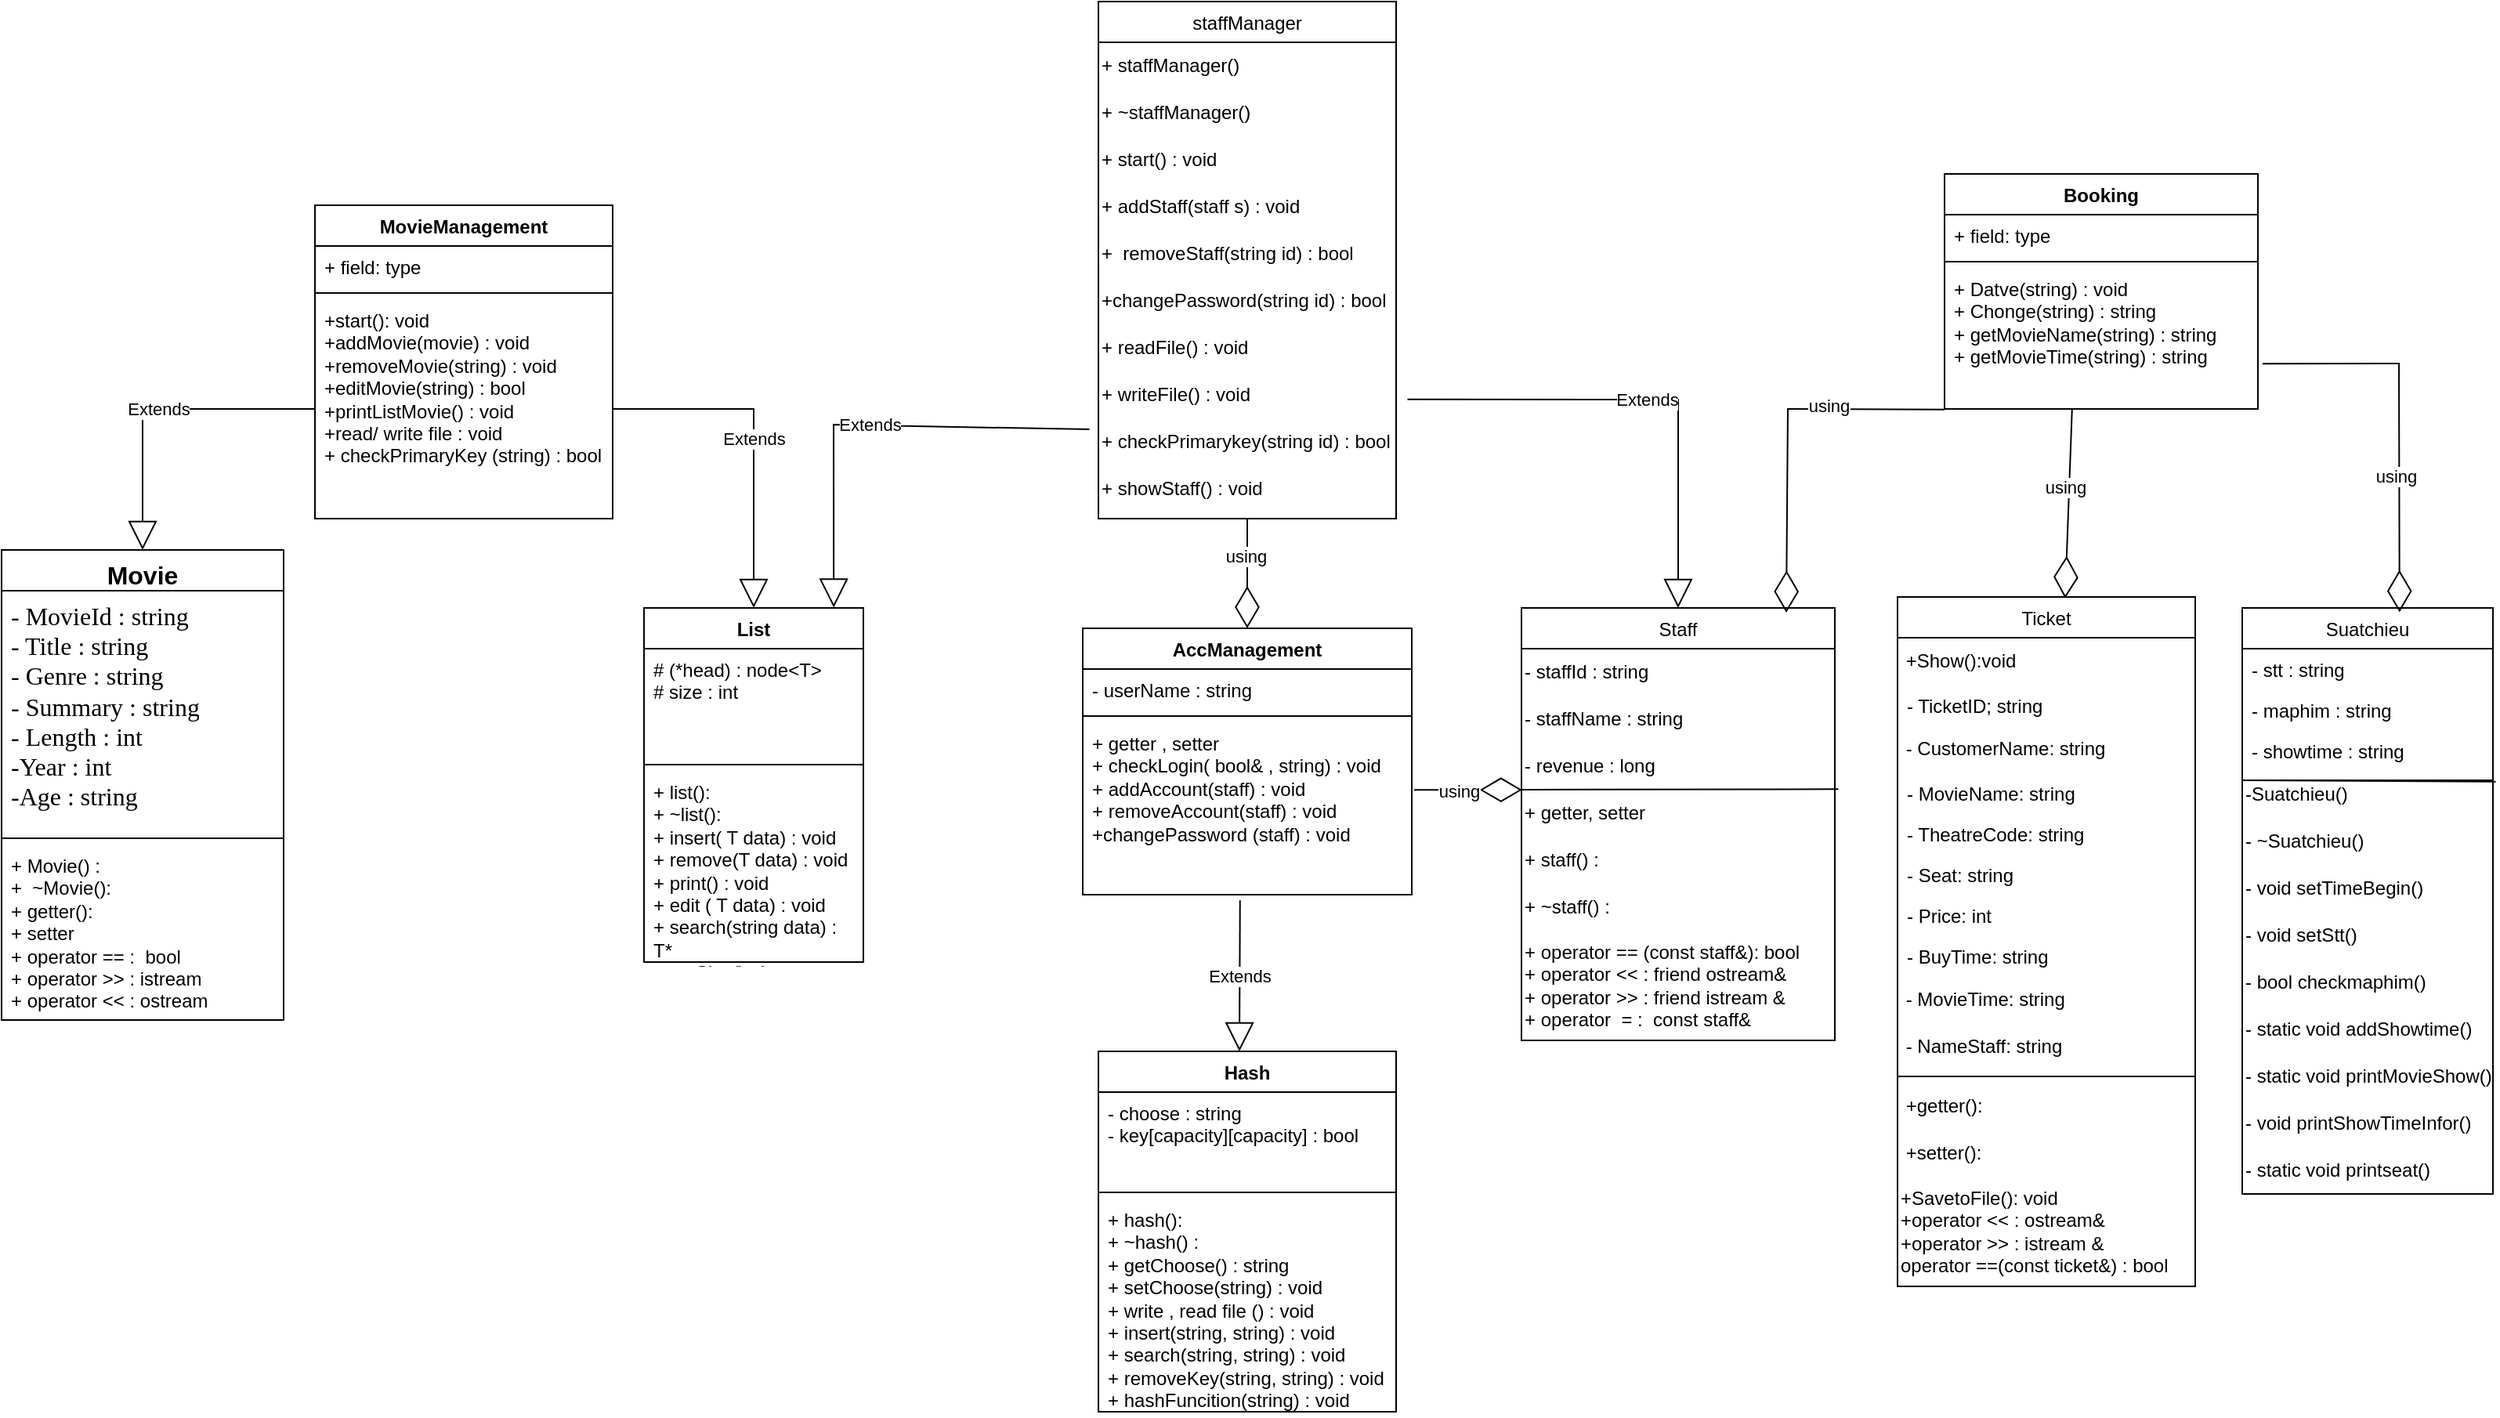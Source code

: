 <mxfile version="22.1.3" type="device">
  <diagram id="byW2A_Ppa4mYDYx2hdw_" name="Page-1">
    <mxGraphModel dx="2278" dy="2068" grid="1" gridSize="10" guides="1" tooltips="1" connect="1" arrows="1" fold="1" page="1" pageScale="1" pageWidth="850" pageHeight="1100" background="none" math="0" shadow="0">
      <root>
        <mxCell id="0" />
        <mxCell id="1" parent="0" />
        <mxCell id="142" value="&lt;font style=&quot;font-size: 16px;&quot;&gt;Movie&lt;/font&gt;" style="swimlane;fontStyle=1;align=center;verticalAlign=top;childLayout=stackLayout;horizontal=1;startSize=26;horizontalStack=0;resizeParent=1;resizeParentMax=0;resizeLast=0;collapsible=1;marginBottom=0;whiteSpace=wrap;html=1;" parent="1" vertex="1">
          <mxGeometry x="590" y="-440" width="180" height="300" as="geometry" />
        </mxCell>
        <mxCell id="143" value="&lt;font style=&quot;font-size: 16px;&quot;&gt;- MovieId : string&lt;br&gt;- Title : string&lt;br&gt;- Genre : string&lt;br&gt;- Summary : string&lt;br&gt;- Length : int&lt;br&gt;-Year : int&lt;br&gt;-Age : string&lt;br&gt;&lt;br&gt;- Age : int&lt;br&gt;- Years : int&lt;br&gt;&lt;/font&gt;" style="text;strokeColor=none;fillColor=none;align=left;verticalAlign=top;spacingLeft=4;spacingRight=4;overflow=hidden;rotatable=0;points=[[0,0.5],[1,0.5]];portConstraint=eastwest;whiteSpace=wrap;html=1;fontFamily=Times New Roman;" parent="142" vertex="1">
          <mxGeometry y="26" width="180" height="154" as="geometry" />
        </mxCell>
        <mxCell id="144" value="" style="line;strokeWidth=1;fillColor=none;align=left;verticalAlign=middle;spacingTop=-1;spacingLeft=3;spacingRight=3;rotatable=0;labelPosition=right;points=[];portConstraint=eastwest;strokeColor=inherit;" parent="142" vertex="1">
          <mxGeometry y="180" width="180" height="8" as="geometry" />
        </mxCell>
        <mxCell id="145" value="+ Movie() :&lt;br&gt;+&amp;nbsp; ~Movie():&lt;br&gt;+ getter():&lt;br&gt;+ setter&lt;br&gt;+ operator == :&amp;nbsp; bool&lt;br&gt;+ operator &amp;gt;&amp;gt; : istream&lt;br&gt;+ operator &amp;lt;&amp;lt; : ostream" style="text;strokeColor=none;fillColor=none;align=left;verticalAlign=top;spacingLeft=4;spacingRight=4;overflow=hidden;rotatable=0;points=[[0,0.5],[1,0.5]];portConstraint=eastwest;whiteSpace=wrap;html=1;" parent="142" vertex="1">
          <mxGeometry y="188" width="180" height="112" as="geometry" />
        </mxCell>
        <mxCell id="Y8GCnURlwGAP04hNUurw-208" value="MovieManagement" style="swimlane;fontStyle=1;align=center;verticalAlign=top;childLayout=stackLayout;horizontal=1;startSize=26;horizontalStack=0;resizeParent=1;resizeParentMax=0;resizeLast=0;collapsible=1;marginBottom=0;whiteSpace=wrap;html=1;" vertex="1" parent="1">
          <mxGeometry x="790" y="-660" width="190" height="200" as="geometry" />
        </mxCell>
        <mxCell id="Y8GCnURlwGAP04hNUurw-209" value="+ field: type" style="text;strokeColor=none;fillColor=none;align=left;verticalAlign=top;spacingLeft=4;spacingRight=4;overflow=hidden;rotatable=0;points=[[0,0.5],[1,0.5]];portConstraint=eastwest;whiteSpace=wrap;html=1;" vertex="1" parent="Y8GCnURlwGAP04hNUurw-208">
          <mxGeometry y="26" width="190" height="26" as="geometry" />
        </mxCell>
        <mxCell id="Y8GCnURlwGAP04hNUurw-210" value="" style="line;strokeWidth=1;fillColor=none;align=left;verticalAlign=middle;spacingTop=-1;spacingLeft=3;spacingRight=3;rotatable=0;labelPosition=right;points=[];portConstraint=eastwest;strokeColor=inherit;" vertex="1" parent="Y8GCnURlwGAP04hNUurw-208">
          <mxGeometry y="52" width="190" height="8" as="geometry" />
        </mxCell>
        <mxCell id="Y8GCnURlwGAP04hNUurw-211" value="+start(): void&lt;br&gt;+addMovie(movie) : void&lt;br&gt;+removeMovie(string) : void&lt;br&gt;+editMovie(string) : bool&lt;br&gt;+printListMovie() : void&lt;br&gt;+read/ write file : void&lt;br&gt;+ checkPrimaryKey (string) : bool" style="text;strokeColor=none;fillColor=none;align=left;verticalAlign=top;spacingLeft=4;spacingRight=4;overflow=hidden;rotatable=0;points=[[0,0.5],[1,0.5]];portConstraint=eastwest;whiteSpace=wrap;html=1;" vertex="1" parent="Y8GCnURlwGAP04hNUurw-208">
          <mxGeometry y="60" width="190" height="140" as="geometry" />
        </mxCell>
        <mxCell id="Y8GCnURlwGAP04hNUurw-212" value="List" style="swimlane;fontStyle=1;align=center;verticalAlign=top;childLayout=stackLayout;horizontal=1;startSize=26;horizontalStack=0;resizeParent=1;resizeParentMax=0;resizeLast=0;collapsible=1;marginBottom=0;whiteSpace=wrap;html=1;" vertex="1" parent="1">
          <mxGeometry x="1000" y="-403" width="140" height="226" as="geometry" />
        </mxCell>
        <mxCell id="Y8GCnURlwGAP04hNUurw-213" value="# (*head) : node&amp;lt;T&amp;gt;&lt;br&gt;# size : int" style="text;strokeColor=none;fillColor=none;align=left;verticalAlign=top;spacingLeft=4;spacingRight=4;overflow=hidden;rotatable=0;points=[[0,0.5],[1,0.5]];portConstraint=eastwest;whiteSpace=wrap;html=1;" vertex="1" parent="Y8GCnURlwGAP04hNUurw-212">
          <mxGeometry y="26" width="140" height="70" as="geometry" />
        </mxCell>
        <mxCell id="Y8GCnURlwGAP04hNUurw-214" value="" style="line;strokeWidth=1;fillColor=none;align=left;verticalAlign=middle;spacingTop=-1;spacingLeft=3;spacingRight=3;rotatable=0;labelPosition=right;points=[];portConstraint=eastwest;strokeColor=inherit;" vertex="1" parent="Y8GCnURlwGAP04hNUurw-212">
          <mxGeometry y="96" width="140" height="8" as="geometry" />
        </mxCell>
        <mxCell id="Y8GCnURlwGAP04hNUurw-215" value="+ list():&lt;br&gt;+ ~list():&lt;br&gt;+ insert( T data) : void&lt;br&gt;+ remove(T data) : void&lt;br&gt;+ print() : void&lt;br&gt;+ edit ( T data) : void&lt;br&gt;+ search(string data) : T*&lt;br&gt;+ getSize() : int" style="text;strokeColor=none;fillColor=none;align=left;verticalAlign=top;spacingLeft=4;spacingRight=4;overflow=hidden;rotatable=0;points=[[0,0.5],[1,0.5]];portConstraint=eastwest;whiteSpace=wrap;html=1;" vertex="1" parent="Y8GCnURlwGAP04hNUurw-212">
          <mxGeometry y="104" width="140" height="122" as="geometry" />
        </mxCell>
        <mxCell id="Y8GCnURlwGAP04hNUurw-216" value="staffManager" style="swimlane;fontStyle=0;align=center;verticalAlign=top;childLayout=stackLayout;horizontal=1;startSize=26;horizontalStack=0;resizeParent=1;resizeLast=0;collapsible=1;marginBottom=0;rounded=0;shadow=0;strokeWidth=1;" vertex="1" parent="1">
          <mxGeometry x="1290" y="-790" width="190" height="330" as="geometry">
            <mxRectangle x="340" y="380" width="170" height="26" as="alternateBounds" />
          </mxGeometry>
        </mxCell>
        <mxCell id="Y8GCnURlwGAP04hNUurw-217" value="+ staffManager()" style="text;html=1;align=left;verticalAlign=middle;resizable=0;points=[];autosize=1;strokeColor=none;fillColor=none;" vertex="1" parent="Y8GCnURlwGAP04hNUurw-216">
          <mxGeometry y="26" width="190" height="30" as="geometry" />
        </mxCell>
        <mxCell id="Y8GCnURlwGAP04hNUurw-218" value="+ ~staffManager()" style="text;html=1;align=left;verticalAlign=middle;resizable=0;points=[];autosize=1;strokeColor=none;fillColor=none;" vertex="1" parent="Y8GCnURlwGAP04hNUurw-216">
          <mxGeometry y="56" width="190" height="30" as="geometry" />
        </mxCell>
        <mxCell id="Y8GCnURlwGAP04hNUurw-219" value="+ start() : void" style="text;html=1;align=left;verticalAlign=middle;resizable=0;points=[];autosize=1;strokeColor=none;fillColor=none;" vertex="1" parent="Y8GCnURlwGAP04hNUurw-216">
          <mxGeometry y="86" width="190" height="30" as="geometry" />
        </mxCell>
        <mxCell id="Y8GCnURlwGAP04hNUurw-220" value="+ addStaff(staff s) : void&amp;nbsp;&lt;br&gt;" style="text;html=1;align=left;verticalAlign=middle;resizable=0;points=[];autosize=1;strokeColor=none;fillColor=none;" vertex="1" parent="Y8GCnURlwGAP04hNUurw-216">
          <mxGeometry y="116" width="190" height="30" as="geometry" />
        </mxCell>
        <mxCell id="Y8GCnURlwGAP04hNUurw-221" value="+&amp;nbsp; removeStaff(string id) : bool" style="text;html=1;align=left;verticalAlign=middle;resizable=0;points=[];autosize=1;strokeColor=none;fillColor=none;" vertex="1" parent="Y8GCnURlwGAP04hNUurw-216">
          <mxGeometry y="146" width="190" height="30" as="geometry" />
        </mxCell>
        <mxCell id="Y8GCnURlwGAP04hNUurw-222" value="+changePassword(string id) : bool" style="text;html=1;align=left;verticalAlign=middle;resizable=0;points=[];autosize=1;strokeColor=none;fillColor=none;" vertex="1" parent="Y8GCnURlwGAP04hNUurw-216">
          <mxGeometry y="176" width="190" height="30" as="geometry" />
        </mxCell>
        <mxCell id="Y8GCnURlwGAP04hNUurw-223" value="+ readFile() : void" style="text;html=1;align=left;verticalAlign=middle;resizable=0;points=[];autosize=1;strokeColor=none;fillColor=none;" vertex="1" parent="Y8GCnURlwGAP04hNUurw-216">
          <mxGeometry y="206" width="190" height="30" as="geometry" />
        </mxCell>
        <mxCell id="Y8GCnURlwGAP04hNUurw-224" value="+ writeFile() : void" style="text;html=1;align=left;verticalAlign=middle;resizable=0;points=[];autosize=1;strokeColor=none;fillColor=none;" vertex="1" parent="Y8GCnURlwGAP04hNUurw-216">
          <mxGeometry y="236" width="190" height="30" as="geometry" />
        </mxCell>
        <mxCell id="Y8GCnURlwGAP04hNUurw-225" value="+ checkPrimarykey(string id) : bool" style="text;html=1;align=left;verticalAlign=middle;resizable=0;points=[];autosize=1;strokeColor=none;fillColor=none;" vertex="1" parent="Y8GCnURlwGAP04hNUurw-216">
          <mxGeometry y="266" width="190" height="30" as="geometry" />
        </mxCell>
        <mxCell id="Y8GCnURlwGAP04hNUurw-226" value="+ showStaff() : void" style="text;html=1;align=left;verticalAlign=middle;resizable=0;points=[];autosize=1;strokeColor=none;fillColor=none;" vertex="1" parent="Y8GCnURlwGAP04hNUurw-216">
          <mxGeometry y="296" width="190" height="30" as="geometry" />
        </mxCell>
        <mxCell id="Y8GCnURlwGAP04hNUurw-227" value="Extends" style="endArrow=block;endSize=16;endFill=0;html=1;rounded=0;exitX=0;exitY=0.5;exitDx=0;exitDy=0;entryX=0.5;entryY=0;entryDx=0;entryDy=0;" edge="1" parent="1" source="Y8GCnURlwGAP04hNUurw-211" target="142">
          <mxGeometry width="160" relative="1" as="geometry">
            <mxPoint x="1180" y="-390" as="sourcePoint" />
            <mxPoint x="590" y="-530" as="targetPoint" />
            <Array as="points">
              <mxPoint x="680" y="-530" />
            </Array>
          </mxGeometry>
        </mxCell>
        <mxCell id="Y8GCnURlwGAP04hNUurw-228" value="Extends" style="endArrow=block;endSize=16;endFill=0;html=1;rounded=0;entryX=0.5;entryY=0;entryDx=0;entryDy=0;" edge="1" parent="1" target="Y8GCnURlwGAP04hNUurw-212">
          <mxGeometry width="160" relative="1" as="geometry">
            <mxPoint x="980" y="-530" as="sourcePoint" />
            <mxPoint x="1117.5" y="-366" as="targetPoint" />
            <Array as="points">
              <mxPoint x="1070" y="-530" />
            </Array>
          </mxGeometry>
        </mxCell>
        <mxCell id="Y8GCnURlwGAP04hNUurw-229" value="Extends" style="endArrow=block;endSize=16;endFill=0;html=1;rounded=0;entryX=0.865;entryY=-0.001;entryDx=0;entryDy=0;entryPerimeter=0;exitX=-0.03;exitY=1.235;exitDx=0;exitDy=0;exitPerimeter=0;" edge="1" parent="1" source="Y8GCnURlwGAP04hNUurw-224" target="Y8GCnURlwGAP04hNUurw-212">
          <mxGeometry width="160" relative="1" as="geometry">
            <mxPoint x="1182" y="-530" as="sourcePoint" />
            <mxPoint x="1280" y="-530" as="targetPoint" />
            <Array as="points">
              <mxPoint x="1121" y="-520" />
            </Array>
          </mxGeometry>
        </mxCell>
        <mxCell id="Y8GCnURlwGAP04hNUurw-230" value="Staff" style="swimlane;fontStyle=0;align=center;verticalAlign=top;childLayout=stackLayout;horizontal=1;startSize=26;horizontalStack=0;resizeParent=1;resizeLast=0;collapsible=1;marginBottom=0;rounded=0;shadow=0;strokeWidth=1;" vertex="1" parent="1">
          <mxGeometry x="1560" y="-403" width="200" height="276" as="geometry">
            <mxRectangle x="340" y="380" width="170" height="26" as="alternateBounds" />
          </mxGeometry>
        </mxCell>
        <mxCell id="Y8GCnURlwGAP04hNUurw-231" value="- staffId : string" style="text;html=1;align=left;verticalAlign=middle;resizable=0;points=[];autosize=1;strokeColor=none;fillColor=none;" vertex="1" parent="Y8GCnURlwGAP04hNUurw-230">
          <mxGeometry y="26" width="200" height="30" as="geometry" />
        </mxCell>
        <mxCell id="Y8GCnURlwGAP04hNUurw-232" value="" style="endArrow=none;html=1;entryX=1.011;entryY=0.989;entryDx=0;entryDy=0;entryPerimeter=0;" edge="1" parent="Y8GCnURlwGAP04hNUurw-230" target="Y8GCnURlwGAP04hNUurw-234">
          <mxGeometry width="50" height="50" relative="1" as="geometry">
            <mxPoint y="116" as="sourcePoint" />
            <mxPoint x="50" y="66" as="targetPoint" />
          </mxGeometry>
        </mxCell>
        <mxCell id="Y8GCnURlwGAP04hNUurw-233" value="- staffName : string" style="text;html=1;align=left;verticalAlign=middle;resizable=0;points=[];autosize=1;strokeColor=none;fillColor=none;" vertex="1" parent="Y8GCnURlwGAP04hNUurw-230">
          <mxGeometry y="56" width="200" height="30" as="geometry" />
        </mxCell>
        <mxCell id="Y8GCnURlwGAP04hNUurw-234" value="- revenue : long" style="text;html=1;align=left;verticalAlign=middle;resizable=0;points=[];autosize=1;strokeColor=none;fillColor=none;" vertex="1" parent="Y8GCnURlwGAP04hNUurw-230">
          <mxGeometry y="86" width="200" height="30" as="geometry" />
        </mxCell>
        <mxCell id="Y8GCnURlwGAP04hNUurw-235" value="+ getter, setter" style="text;html=1;align=left;verticalAlign=middle;resizable=0;points=[];autosize=1;strokeColor=none;fillColor=none;" vertex="1" parent="Y8GCnURlwGAP04hNUurw-230">
          <mxGeometry y="116" width="200" height="30" as="geometry" />
        </mxCell>
        <mxCell id="Y8GCnURlwGAP04hNUurw-236" value="+ staff() :&amp;nbsp;" style="text;html=1;align=left;verticalAlign=middle;resizable=0;points=[];autosize=1;strokeColor=none;fillColor=none;" vertex="1" parent="Y8GCnURlwGAP04hNUurw-230">
          <mxGeometry y="146" width="200" height="30" as="geometry" />
        </mxCell>
        <mxCell id="Y8GCnURlwGAP04hNUurw-237" value="+ ~staff() :" style="text;html=1;align=left;verticalAlign=middle;resizable=0;points=[];autosize=1;strokeColor=none;fillColor=none;" vertex="1" parent="Y8GCnURlwGAP04hNUurw-230">
          <mxGeometry y="176" width="200" height="30" as="geometry" />
        </mxCell>
        <mxCell id="Y8GCnURlwGAP04hNUurw-238" value="+ operator == (const staff&amp;amp;): bool&lt;br&gt;+ operator &amp;lt;&amp;lt; : friend ostream&amp;amp;&lt;br&gt;+ operator &amp;gt;&amp;gt; : friend istream &amp;amp;&lt;br&gt;+ operator&amp;nbsp; = :&amp;nbsp; const staff&amp;amp;" style="text;html=1;align=left;verticalAlign=middle;resizable=0;points=[];autosize=1;strokeColor=none;fillColor=none;" vertex="1" parent="Y8GCnURlwGAP04hNUurw-230">
          <mxGeometry y="206" width="200" height="70" as="geometry" />
        </mxCell>
        <mxCell id="Y8GCnURlwGAP04hNUurw-239" value="Extends" style="endArrow=block;endSize=16;endFill=0;html=1;rounded=0;entryX=0.5;entryY=0;entryDx=0;entryDy=0;exitX=1.038;exitY=0.594;exitDx=0;exitDy=0;exitPerimeter=0;" edge="1" parent="1" source="Y8GCnURlwGAP04hNUurw-224" target="Y8GCnURlwGAP04hNUurw-230">
          <mxGeometry width="160" relative="1" as="geometry">
            <mxPoint x="1270" y="-430" as="sourcePoint" />
            <mxPoint x="1430" y="-430" as="targetPoint" />
            <Array as="points">
              <mxPoint x="1660" y="-536" />
            </Array>
          </mxGeometry>
        </mxCell>
        <mxCell id="Y8GCnURlwGAP04hNUurw-242" value="" style="endArrow=diamondThin;endFill=0;endSize=24;html=1;rounded=0;exitX=0.5;exitY=1;exitDx=0;exitDy=0;" edge="1" parent="1" source="Y8GCnURlwGAP04hNUurw-216">
          <mxGeometry width="160" relative="1" as="geometry">
            <mxPoint x="1250" y="-430" as="sourcePoint" />
            <mxPoint x="1385" y="-390" as="targetPoint" />
          </mxGeometry>
        </mxCell>
        <mxCell id="Y8GCnURlwGAP04hNUurw-247" value="using" style="edgeLabel;html=1;align=center;verticalAlign=middle;resizable=0;points=[];" vertex="1" connectable="0" parent="Y8GCnURlwGAP04hNUurw-242">
          <mxGeometry x="-0.321" y="-1" relative="1" as="geometry">
            <mxPoint as="offset" />
          </mxGeometry>
        </mxCell>
        <mxCell id="Y8GCnURlwGAP04hNUurw-243" value="AccManagement" style="swimlane;fontStyle=1;align=center;verticalAlign=top;childLayout=stackLayout;horizontal=1;startSize=26;horizontalStack=0;resizeParent=1;resizeParentMax=0;resizeLast=0;collapsible=1;marginBottom=0;whiteSpace=wrap;html=1;" vertex="1" parent="1">
          <mxGeometry x="1280" y="-390" width="210" height="170" as="geometry" />
        </mxCell>
        <mxCell id="Y8GCnURlwGAP04hNUurw-244" value="- userName : string" style="text;strokeColor=none;fillColor=none;align=left;verticalAlign=top;spacingLeft=4;spacingRight=4;overflow=hidden;rotatable=0;points=[[0,0.5],[1,0.5]];portConstraint=eastwest;whiteSpace=wrap;html=1;" vertex="1" parent="Y8GCnURlwGAP04hNUurw-243">
          <mxGeometry y="26" width="210" height="26" as="geometry" />
        </mxCell>
        <mxCell id="Y8GCnURlwGAP04hNUurw-245" value="" style="line;strokeWidth=1;fillColor=none;align=left;verticalAlign=middle;spacingTop=-1;spacingLeft=3;spacingRight=3;rotatable=0;labelPosition=right;points=[];portConstraint=eastwest;strokeColor=inherit;" vertex="1" parent="Y8GCnURlwGAP04hNUurw-243">
          <mxGeometry y="52" width="210" height="8" as="geometry" />
        </mxCell>
        <mxCell id="Y8GCnURlwGAP04hNUurw-246" value="+ getter , setter&lt;br&gt;+ checkLogin( bool&amp;amp; , string) : void&lt;br&gt;+ addAccount(staff) : void&lt;br&gt;+ removeAccount(staff) : void&lt;br&gt;+changePassword (staff) : void&amp;nbsp;" style="text;strokeColor=none;fillColor=none;align=left;verticalAlign=top;spacingLeft=4;spacingRight=4;overflow=hidden;rotatable=0;points=[[0,0.5],[1,0.5]];portConstraint=eastwest;whiteSpace=wrap;html=1;" vertex="1" parent="Y8GCnURlwGAP04hNUurw-243">
          <mxGeometry y="60" width="210" height="110" as="geometry" />
        </mxCell>
        <mxCell id="Y8GCnURlwGAP04hNUurw-250" value="" style="endArrow=diamondThin;endFill=0;endSize=24;html=1;rounded=0;entryX=0.002;entryY=0.004;entryDx=0;entryDy=0;entryPerimeter=0;exitX=1.007;exitY=0.392;exitDx=0;exitDy=0;exitPerimeter=0;" edge="1" parent="1" source="Y8GCnURlwGAP04hNUurw-246" target="Y8GCnURlwGAP04hNUurw-235">
          <mxGeometry width="160" relative="1" as="geometry">
            <mxPoint x="1310" y="-390" as="sourcePoint" />
            <mxPoint x="1470" y="-390" as="targetPoint" />
          </mxGeometry>
        </mxCell>
        <mxCell id="Y8GCnURlwGAP04hNUurw-257" value="using" style="edgeLabel;html=1;align=center;verticalAlign=middle;resizable=0;points=[];" vertex="1" connectable="0" parent="Y8GCnURlwGAP04hNUurw-250">
          <mxGeometry x="-0.198" y="-1" relative="1" as="geometry">
            <mxPoint x="1" as="offset" />
          </mxGeometry>
        </mxCell>
        <mxCell id="Y8GCnURlwGAP04hNUurw-251" value="Extends" style="endArrow=block;endSize=16;endFill=0;html=1;rounded=0;exitX=0.478;exitY=1.033;exitDx=0;exitDy=0;exitPerimeter=0;" edge="1" parent="1" source="Y8GCnURlwGAP04hNUurw-246">
          <mxGeometry width="160" relative="1" as="geometry">
            <mxPoint x="1370" y="-210" as="sourcePoint" />
            <mxPoint x="1380" y="-120" as="targetPoint" />
          </mxGeometry>
        </mxCell>
        <mxCell id="Y8GCnURlwGAP04hNUurw-252" value="Hash" style="swimlane;fontStyle=1;align=center;verticalAlign=top;childLayout=stackLayout;horizontal=1;startSize=26;horizontalStack=0;resizeParent=1;resizeParentMax=0;resizeLast=0;collapsible=1;marginBottom=0;whiteSpace=wrap;html=1;" vertex="1" parent="1">
          <mxGeometry x="1290" y="-120" width="190" height="230" as="geometry" />
        </mxCell>
        <mxCell id="Y8GCnURlwGAP04hNUurw-253" value="- choose : string&lt;br&gt;- key[capacity][capacity] : bool" style="text;strokeColor=none;fillColor=none;align=left;verticalAlign=top;spacingLeft=4;spacingRight=4;overflow=hidden;rotatable=0;points=[[0,0.5],[1,0.5]];portConstraint=eastwest;whiteSpace=wrap;html=1;" vertex="1" parent="Y8GCnURlwGAP04hNUurw-252">
          <mxGeometry y="26" width="190" height="60" as="geometry" />
        </mxCell>
        <mxCell id="Y8GCnURlwGAP04hNUurw-254" value="" style="line;strokeWidth=1;fillColor=none;align=left;verticalAlign=middle;spacingTop=-1;spacingLeft=3;spacingRight=3;rotatable=0;labelPosition=right;points=[];portConstraint=eastwest;strokeColor=inherit;" vertex="1" parent="Y8GCnURlwGAP04hNUurw-252">
          <mxGeometry y="86" width="190" height="8" as="geometry" />
        </mxCell>
        <mxCell id="Y8GCnURlwGAP04hNUurw-255" value="+ hash():&lt;br&gt;+ ~hash() :&lt;br&gt;+ getChoose() : string&lt;br&gt;+ setChoose(string) : void&lt;br&gt;+ write , read file () : void&lt;br&gt;+ insert(string, string) : void&lt;br&gt;+ search(string, string) : void&lt;br&gt;+ removeKey(string, string) : void&lt;br&gt;+ hashFuncition(string) : void" style="text;strokeColor=none;fillColor=none;align=left;verticalAlign=top;spacingLeft=4;spacingRight=4;overflow=hidden;rotatable=0;points=[[0,0.5],[1,0.5]];portConstraint=eastwest;whiteSpace=wrap;html=1;" vertex="1" parent="Y8GCnURlwGAP04hNUurw-252">
          <mxGeometry y="94" width="190" height="136" as="geometry" />
        </mxCell>
        <mxCell id="Y8GCnURlwGAP04hNUurw-266" value="Suatchieu" style="swimlane;fontStyle=0;align=center;verticalAlign=top;childLayout=stackLayout;horizontal=1;startSize=26;horizontalStack=0;resizeParent=1;resizeLast=0;collapsible=1;marginBottom=0;rounded=0;shadow=0;strokeWidth=1;" vertex="1" parent="1">
          <mxGeometry x="2020" y="-403" width="160" height="374" as="geometry">
            <mxRectangle x="550" y="140" width="160" height="26" as="alternateBounds" />
          </mxGeometry>
        </mxCell>
        <mxCell id="Y8GCnURlwGAP04hNUurw-267" value="- stt : string" style="text;align=left;verticalAlign=top;spacingLeft=4;spacingRight=4;overflow=hidden;rotatable=0;points=[[0,0.5],[1,0.5]];portConstraint=eastwest;rounded=0;shadow=0;html=0;" vertex="1" parent="Y8GCnURlwGAP04hNUurw-266">
          <mxGeometry y="26" width="160" height="26" as="geometry" />
        </mxCell>
        <mxCell id="Y8GCnURlwGAP04hNUurw-268" value="- maphim : string" style="text;align=left;verticalAlign=top;spacingLeft=4;spacingRight=4;overflow=hidden;rotatable=0;points=[[0,0.5],[1,0.5]];portConstraint=eastwest;" vertex="1" parent="Y8GCnURlwGAP04hNUurw-266">
          <mxGeometry y="52" width="160" height="26" as="geometry" />
        </mxCell>
        <mxCell id="Y8GCnURlwGAP04hNUurw-269" value="" style="endArrow=none;html=1;entryX=1;entryY=0.2;entryDx=0;entryDy=0;entryPerimeter=0;" edge="1" parent="Y8GCnURlwGAP04hNUurw-266" target="Y8GCnURlwGAP04hNUurw-272">
          <mxGeometry width="50" height="50" relative="1" as="geometry">
            <mxPoint y="110" as="sourcePoint" />
            <mxPoint x="50" y="60" as="targetPoint" />
          </mxGeometry>
        </mxCell>
        <mxCell id="Y8GCnURlwGAP04hNUurw-270" value="- showtime : string" style="text;align=left;verticalAlign=top;spacingLeft=4;spacingRight=4;overflow=hidden;rotatable=0;points=[[0,0.5],[1,0.5]];portConstraint=eastwest;rounded=0;shadow=0;html=0;" vertex="1" parent="Y8GCnURlwGAP04hNUurw-266">
          <mxGeometry y="78" width="160" height="26" as="geometry" />
        </mxCell>
        <mxCell id="Y8GCnURlwGAP04hNUurw-271" value="" style="endArrow=none;html=1;entryX=1.011;entryY=0.228;entryDx=0;entryDy=0;entryPerimeter=0;" edge="1" parent="Y8GCnURlwGAP04hNUurw-266" target="Y8GCnURlwGAP04hNUurw-272">
          <mxGeometry width="50" height="50" relative="1" as="geometry">
            <mxPoint y="110" as="sourcePoint" />
            <mxPoint x="182" y="110.34" as="targetPoint" />
          </mxGeometry>
        </mxCell>
        <mxCell id="Y8GCnURlwGAP04hNUurw-272" value="-Suatchieu()" style="text;html=1;align=left;verticalAlign=middle;resizable=0;points=[];autosize=1;strokeColor=none;fillColor=none;" vertex="1" parent="Y8GCnURlwGAP04hNUurw-266">
          <mxGeometry y="104" width="160" height="30" as="geometry" />
        </mxCell>
        <mxCell id="Y8GCnURlwGAP04hNUurw-273" value="- ~Suatchieu()" style="text;html=1;align=left;verticalAlign=middle;resizable=0;points=[];autosize=1;strokeColor=none;fillColor=none;" vertex="1" parent="Y8GCnURlwGAP04hNUurw-266">
          <mxGeometry y="134" width="160" height="30" as="geometry" />
        </mxCell>
        <mxCell id="Y8GCnURlwGAP04hNUurw-274" value="- void setTimeBegin()" style="text;html=1;align=left;verticalAlign=middle;resizable=0;points=[];autosize=1;strokeColor=none;fillColor=none;" vertex="1" parent="Y8GCnURlwGAP04hNUurw-266">
          <mxGeometry y="164" width="160" height="30" as="geometry" />
        </mxCell>
        <mxCell id="Y8GCnURlwGAP04hNUurw-275" value="- void setStt()" style="text;html=1;align=left;verticalAlign=middle;resizable=0;points=[];autosize=1;strokeColor=none;fillColor=none;" vertex="1" parent="Y8GCnURlwGAP04hNUurw-266">
          <mxGeometry y="194" width="160" height="30" as="geometry" />
        </mxCell>
        <mxCell id="Y8GCnURlwGAP04hNUurw-276" value="- bool checkmaphim()" style="text;html=1;align=left;verticalAlign=middle;resizable=0;points=[];autosize=1;strokeColor=none;fillColor=none;" vertex="1" parent="Y8GCnURlwGAP04hNUurw-266">
          <mxGeometry y="224" width="160" height="30" as="geometry" />
        </mxCell>
        <mxCell id="Y8GCnURlwGAP04hNUurw-277" value="- static void addShowtime()" style="text;html=1;align=left;verticalAlign=middle;resizable=0;points=[];autosize=1;strokeColor=none;fillColor=none;" vertex="1" parent="Y8GCnURlwGAP04hNUurw-266">
          <mxGeometry y="254" width="160" height="30" as="geometry" />
        </mxCell>
        <mxCell id="Y8GCnURlwGAP04hNUurw-278" value="- static void printMovieShow()" style="text;html=1;align=left;verticalAlign=middle;resizable=0;points=[];autosize=1;strokeColor=none;fillColor=none;" vertex="1" parent="Y8GCnURlwGAP04hNUurw-266">
          <mxGeometry y="284" width="160" height="30" as="geometry" />
        </mxCell>
        <mxCell id="Y8GCnURlwGAP04hNUurw-279" value="- void printShowTimeInfor()" style="text;html=1;align=left;verticalAlign=middle;resizable=0;points=[];autosize=1;strokeColor=none;fillColor=none;" vertex="1" parent="Y8GCnURlwGAP04hNUurw-266">
          <mxGeometry y="314" width="160" height="30" as="geometry" />
        </mxCell>
        <mxCell id="Y8GCnURlwGAP04hNUurw-280" value="- static void printseat()" style="text;html=1;align=left;verticalAlign=middle;resizable=0;points=[];autosize=1;strokeColor=none;fillColor=none;" vertex="1" parent="Y8GCnURlwGAP04hNUurw-266">
          <mxGeometry y="344" width="160" height="30" as="geometry" />
        </mxCell>
        <mxCell id="Y8GCnURlwGAP04hNUurw-281" value="Booking" style="swimlane;fontStyle=1;align=center;verticalAlign=top;childLayout=stackLayout;horizontal=1;startSize=26;horizontalStack=0;resizeParent=1;resizeParentMax=0;resizeLast=0;collapsible=1;marginBottom=0;whiteSpace=wrap;html=1;" vertex="1" parent="1">
          <mxGeometry x="1830" y="-680" width="200" height="150" as="geometry" />
        </mxCell>
        <mxCell id="Y8GCnURlwGAP04hNUurw-282" value="+ field: type" style="text;strokeColor=none;fillColor=none;align=left;verticalAlign=top;spacingLeft=4;spacingRight=4;overflow=hidden;rotatable=0;points=[[0,0.5],[1,0.5]];portConstraint=eastwest;whiteSpace=wrap;html=1;" vertex="1" parent="Y8GCnURlwGAP04hNUurw-281">
          <mxGeometry y="26" width="200" height="26" as="geometry" />
        </mxCell>
        <mxCell id="Y8GCnURlwGAP04hNUurw-283" value="" style="line;strokeWidth=1;fillColor=none;align=left;verticalAlign=middle;spacingTop=-1;spacingLeft=3;spacingRight=3;rotatable=0;labelPosition=right;points=[];portConstraint=eastwest;strokeColor=inherit;" vertex="1" parent="Y8GCnURlwGAP04hNUurw-281">
          <mxGeometry y="52" width="200" height="8" as="geometry" />
        </mxCell>
        <mxCell id="Y8GCnURlwGAP04hNUurw-284" value="+ Datve(string) : void&lt;br&gt;+ Chonge(string) : string&lt;br&gt;+ getMovieName(string) : string&lt;br&gt;+ getMovieTime(string) : string" style="text;strokeColor=none;fillColor=none;align=left;verticalAlign=top;spacingLeft=4;spacingRight=4;overflow=hidden;rotatable=0;points=[[0,0.5],[1,0.5]];portConstraint=eastwest;whiteSpace=wrap;html=1;" vertex="1" parent="Y8GCnURlwGAP04hNUurw-281">
          <mxGeometry y="60" width="200" height="90" as="geometry" />
        </mxCell>
        <mxCell id="Y8GCnURlwGAP04hNUurw-285" value="Ticket" style="swimlane;fontStyle=0;align=center;verticalAlign=top;childLayout=stackLayout;horizontal=1;startSize=26;horizontalStack=0;resizeParent=1;resizeLast=0;collapsible=1;marginBottom=0;rounded=0;shadow=0;strokeWidth=1;" vertex="1" parent="1">
          <mxGeometry x="1800" y="-410" width="190" height="440" as="geometry">
            <mxRectangle x="550" y="140" width="160" height="26" as="alternateBounds" />
          </mxGeometry>
        </mxCell>
        <mxCell id="Y8GCnURlwGAP04hNUurw-298" value="&amp;nbsp;+Show():void" style="text;html=1;align=left;verticalAlign=middle;resizable=0;points=[];autosize=1;strokeColor=none;fillColor=none;" vertex="1" parent="Y8GCnURlwGAP04hNUurw-285">
          <mxGeometry y="26" width="190" height="30" as="geometry" />
        </mxCell>
        <mxCell id="Y8GCnURlwGAP04hNUurw-286" value="- TicketID; string" style="text;align=left;verticalAlign=top;spacingLeft=4;spacingRight=4;overflow=hidden;rotatable=0;points=[[0,0.5],[1,0.5]];portConstraint=eastwest;rounded=0;shadow=0;html=0;" vertex="1" parent="Y8GCnURlwGAP04hNUurw-285">
          <mxGeometry y="56" width="190" height="26" as="geometry" />
        </mxCell>
        <mxCell id="Y8GCnURlwGAP04hNUurw-287" value="&amp;nbsp;- CustomerName: string" style="text;html=1;align=left;verticalAlign=middle;resizable=0;points=[];autosize=1;strokeColor=none;fillColor=none;" vertex="1" parent="Y8GCnURlwGAP04hNUurw-285">
          <mxGeometry y="82" width="190" height="30" as="geometry" />
        </mxCell>
        <mxCell id="Y8GCnURlwGAP04hNUurw-288" value="- MovieName: string" style="text;align=left;verticalAlign=top;spacingLeft=4;spacingRight=4;overflow=hidden;rotatable=0;points=[[0,0.5],[1,0.5]];portConstraint=eastwest;" vertex="1" parent="Y8GCnURlwGAP04hNUurw-285">
          <mxGeometry y="112" width="190" height="26" as="geometry" />
        </mxCell>
        <mxCell id="Y8GCnURlwGAP04hNUurw-289" value="- TheatreCode: string" style="text;align=left;verticalAlign=top;spacingLeft=4;spacingRight=4;overflow=hidden;rotatable=0;points=[[0,0.5],[1,0.5]];portConstraint=eastwest;rounded=0;shadow=0;html=0;" vertex="1" parent="Y8GCnURlwGAP04hNUurw-285">
          <mxGeometry y="138" width="190" height="26" as="geometry" />
        </mxCell>
        <mxCell id="Y8GCnURlwGAP04hNUurw-290" value="- Seat: string" style="text;align=left;verticalAlign=top;spacingLeft=4;spacingRight=4;overflow=hidden;rotatable=0;points=[[0,0.5],[1,0.5]];portConstraint=eastwest;rounded=0;shadow=0;html=0;" vertex="1" parent="Y8GCnURlwGAP04hNUurw-285">
          <mxGeometry y="164" width="190" height="26" as="geometry" />
        </mxCell>
        <mxCell id="Y8GCnURlwGAP04hNUurw-291" value="- Price: int" style="text;align=left;verticalAlign=top;spacingLeft=4;spacingRight=4;overflow=hidden;rotatable=0;points=[[0,0.5],[1,0.5]];portConstraint=eastwest;" vertex="1" parent="Y8GCnURlwGAP04hNUurw-285">
          <mxGeometry y="190" width="190" height="26" as="geometry" />
        </mxCell>
        <mxCell id="Y8GCnURlwGAP04hNUurw-292" value="- BuyTime: string" style="text;align=left;verticalAlign=top;spacingLeft=4;spacingRight=4;overflow=hidden;rotatable=0;points=[[0,0.5],[1,0.5]];portConstraint=eastwest;" vertex="1" parent="Y8GCnURlwGAP04hNUurw-285">
          <mxGeometry y="216" width="190" height="26" as="geometry" />
        </mxCell>
        <mxCell id="Y8GCnURlwGAP04hNUurw-293" value="&amp;nbsp;- MovieTime: string" style="text;html=1;align=left;verticalAlign=middle;resizable=0;points=[];autosize=1;strokeColor=none;fillColor=none;" vertex="1" parent="Y8GCnURlwGAP04hNUurw-285">
          <mxGeometry y="242" width="190" height="30" as="geometry" />
        </mxCell>
        <mxCell id="Y8GCnURlwGAP04hNUurw-294" value="&amp;nbsp;- NameStaff: string" style="text;html=1;align=left;verticalAlign=middle;resizable=0;points=[];autosize=1;strokeColor=none;fillColor=none;" vertex="1" parent="Y8GCnURlwGAP04hNUurw-285">
          <mxGeometry y="272" width="190" height="30" as="geometry" />
        </mxCell>
        <mxCell id="Y8GCnURlwGAP04hNUurw-295" value="" style="line;html=1;strokeWidth=1;align=left;verticalAlign=middle;spacingTop=-1;spacingLeft=3;spacingRight=3;rotatable=0;labelPosition=right;points=[];portConstraint=eastwest;" vertex="1" parent="Y8GCnURlwGAP04hNUurw-285">
          <mxGeometry y="302" width="190" height="8" as="geometry" />
        </mxCell>
        <mxCell id="Y8GCnURlwGAP04hNUurw-296" value="&amp;nbsp;+getter():" style="text;html=1;align=left;verticalAlign=middle;resizable=0;points=[];autosize=1;strokeColor=none;fillColor=none;" vertex="1" parent="Y8GCnURlwGAP04hNUurw-285">
          <mxGeometry y="310" width="190" height="30" as="geometry" />
        </mxCell>
        <mxCell id="Y8GCnURlwGAP04hNUurw-297" value="&amp;nbsp;+setter():&amp;nbsp;" style="text;html=1;align=left;verticalAlign=middle;resizable=0;points=[];autosize=1;strokeColor=none;fillColor=none;" vertex="1" parent="Y8GCnURlwGAP04hNUurw-285">
          <mxGeometry y="340" width="190" height="30" as="geometry" />
        </mxCell>
        <mxCell id="Y8GCnURlwGAP04hNUurw-299" value="+SavetoFile(): void&lt;br&gt;+operator &amp;lt;&amp;lt; : ostream&amp;amp;&lt;br&gt;+operator &amp;gt;&amp;gt; : istream &amp;amp;&lt;br&gt;operator ==(const ticket&amp;amp;) : bool" style="text;html=1;align=left;verticalAlign=middle;resizable=0;points=[];autosize=1;strokeColor=none;fillColor=none;" vertex="1" parent="Y8GCnURlwGAP04hNUurw-285">
          <mxGeometry y="370" width="190" height="70" as="geometry" />
        </mxCell>
        <mxCell id="Y8GCnURlwGAP04hNUurw-300" value="-" style="text;html=1;align=center;verticalAlign=middle;resizable=0;points=[];autosize=1;strokeColor=none;fillColor=none;" vertex="1" parent="1">
          <mxGeometry x="2040" y="-45" width="30" height="30" as="geometry" />
        </mxCell>
        <mxCell id="Y8GCnURlwGAP04hNUurw-301" value="" style="endArrow=diamondThin;endFill=0;endSize=24;html=1;rounded=0;exitX=0.407;exitY=1;exitDx=0;exitDy=0;exitPerimeter=0;entryX=0.563;entryY=0.002;entryDx=0;entryDy=0;entryPerimeter=0;" edge="1" parent="1" source="Y8GCnURlwGAP04hNUurw-284" target="Y8GCnURlwGAP04hNUurw-285">
          <mxGeometry width="160" relative="1" as="geometry">
            <mxPoint x="1930.0" y="-530.0" as="sourcePoint" />
            <mxPoint x="1930.4" y="-413.6" as="targetPoint" />
          </mxGeometry>
        </mxCell>
        <mxCell id="Y8GCnURlwGAP04hNUurw-303" value="using" style="edgeLabel;html=1;align=center;verticalAlign=middle;resizable=0;points=[];" vertex="1" connectable="0" parent="Y8GCnURlwGAP04hNUurw-301">
          <mxGeometry x="-0.172" y="-3" relative="1" as="geometry">
            <mxPoint as="offset" />
          </mxGeometry>
        </mxCell>
        <mxCell id="Y8GCnURlwGAP04hNUurw-308" value="" style="endArrow=diamondThin;endFill=0;endSize=24;html=1;rounded=0;exitX=1.015;exitY=0.679;exitDx=0;exitDy=0;exitPerimeter=0;entryX=0.565;entryY=0.021;entryDx=0;entryDy=0;entryPerimeter=0;" edge="1" parent="1" source="Y8GCnURlwGAP04hNUurw-284">
          <mxGeometry width="160" relative="1" as="geometry">
            <mxPoint x="2110" y="-490" as="sourcePoint" />
            <mxPoint x="2120.4" y="-400.27" as="targetPoint" />
            <Array as="points">
              <mxPoint x="2120" y="-559" />
            </Array>
          </mxGeometry>
        </mxCell>
        <mxCell id="Y8GCnURlwGAP04hNUurw-309" value="using" style="edgeLabel;html=1;align=center;verticalAlign=middle;resizable=0;points=[];" vertex="1" connectable="0" parent="Y8GCnURlwGAP04hNUurw-308">
          <mxGeometry x="0.288" y="-2" relative="1" as="geometry">
            <mxPoint as="offset" />
          </mxGeometry>
        </mxCell>
        <mxCell id="Y8GCnURlwGAP04hNUurw-311" value="" style="endArrow=diamondThin;endFill=0;endSize=24;html=1;rounded=0;exitX=0;exitY=1.004;exitDx=0;exitDy=0;exitPerimeter=0;entryX=0.845;entryY=0.011;entryDx=0;entryDy=0;entryPerimeter=0;" edge="1" parent="1" source="Y8GCnURlwGAP04hNUurw-284" target="Y8GCnURlwGAP04hNUurw-230">
          <mxGeometry width="160" relative="1" as="geometry">
            <mxPoint x="1500" y="-340" as="sourcePoint" />
            <mxPoint x="1660" y="-340" as="targetPoint" />
            <Array as="points">
              <mxPoint x="1730" y="-530" />
            </Array>
          </mxGeometry>
        </mxCell>
        <mxCell id="Y8GCnURlwGAP04hNUurw-312" value="using" style="edgeLabel;html=1;align=center;verticalAlign=middle;resizable=0;points=[];" vertex="1" connectable="0" parent="Y8GCnURlwGAP04hNUurw-311">
          <mxGeometry x="-0.367" y="-2" relative="1" as="geometry">
            <mxPoint x="-1" as="offset" />
          </mxGeometry>
        </mxCell>
      </root>
    </mxGraphModel>
  </diagram>
</mxfile>
